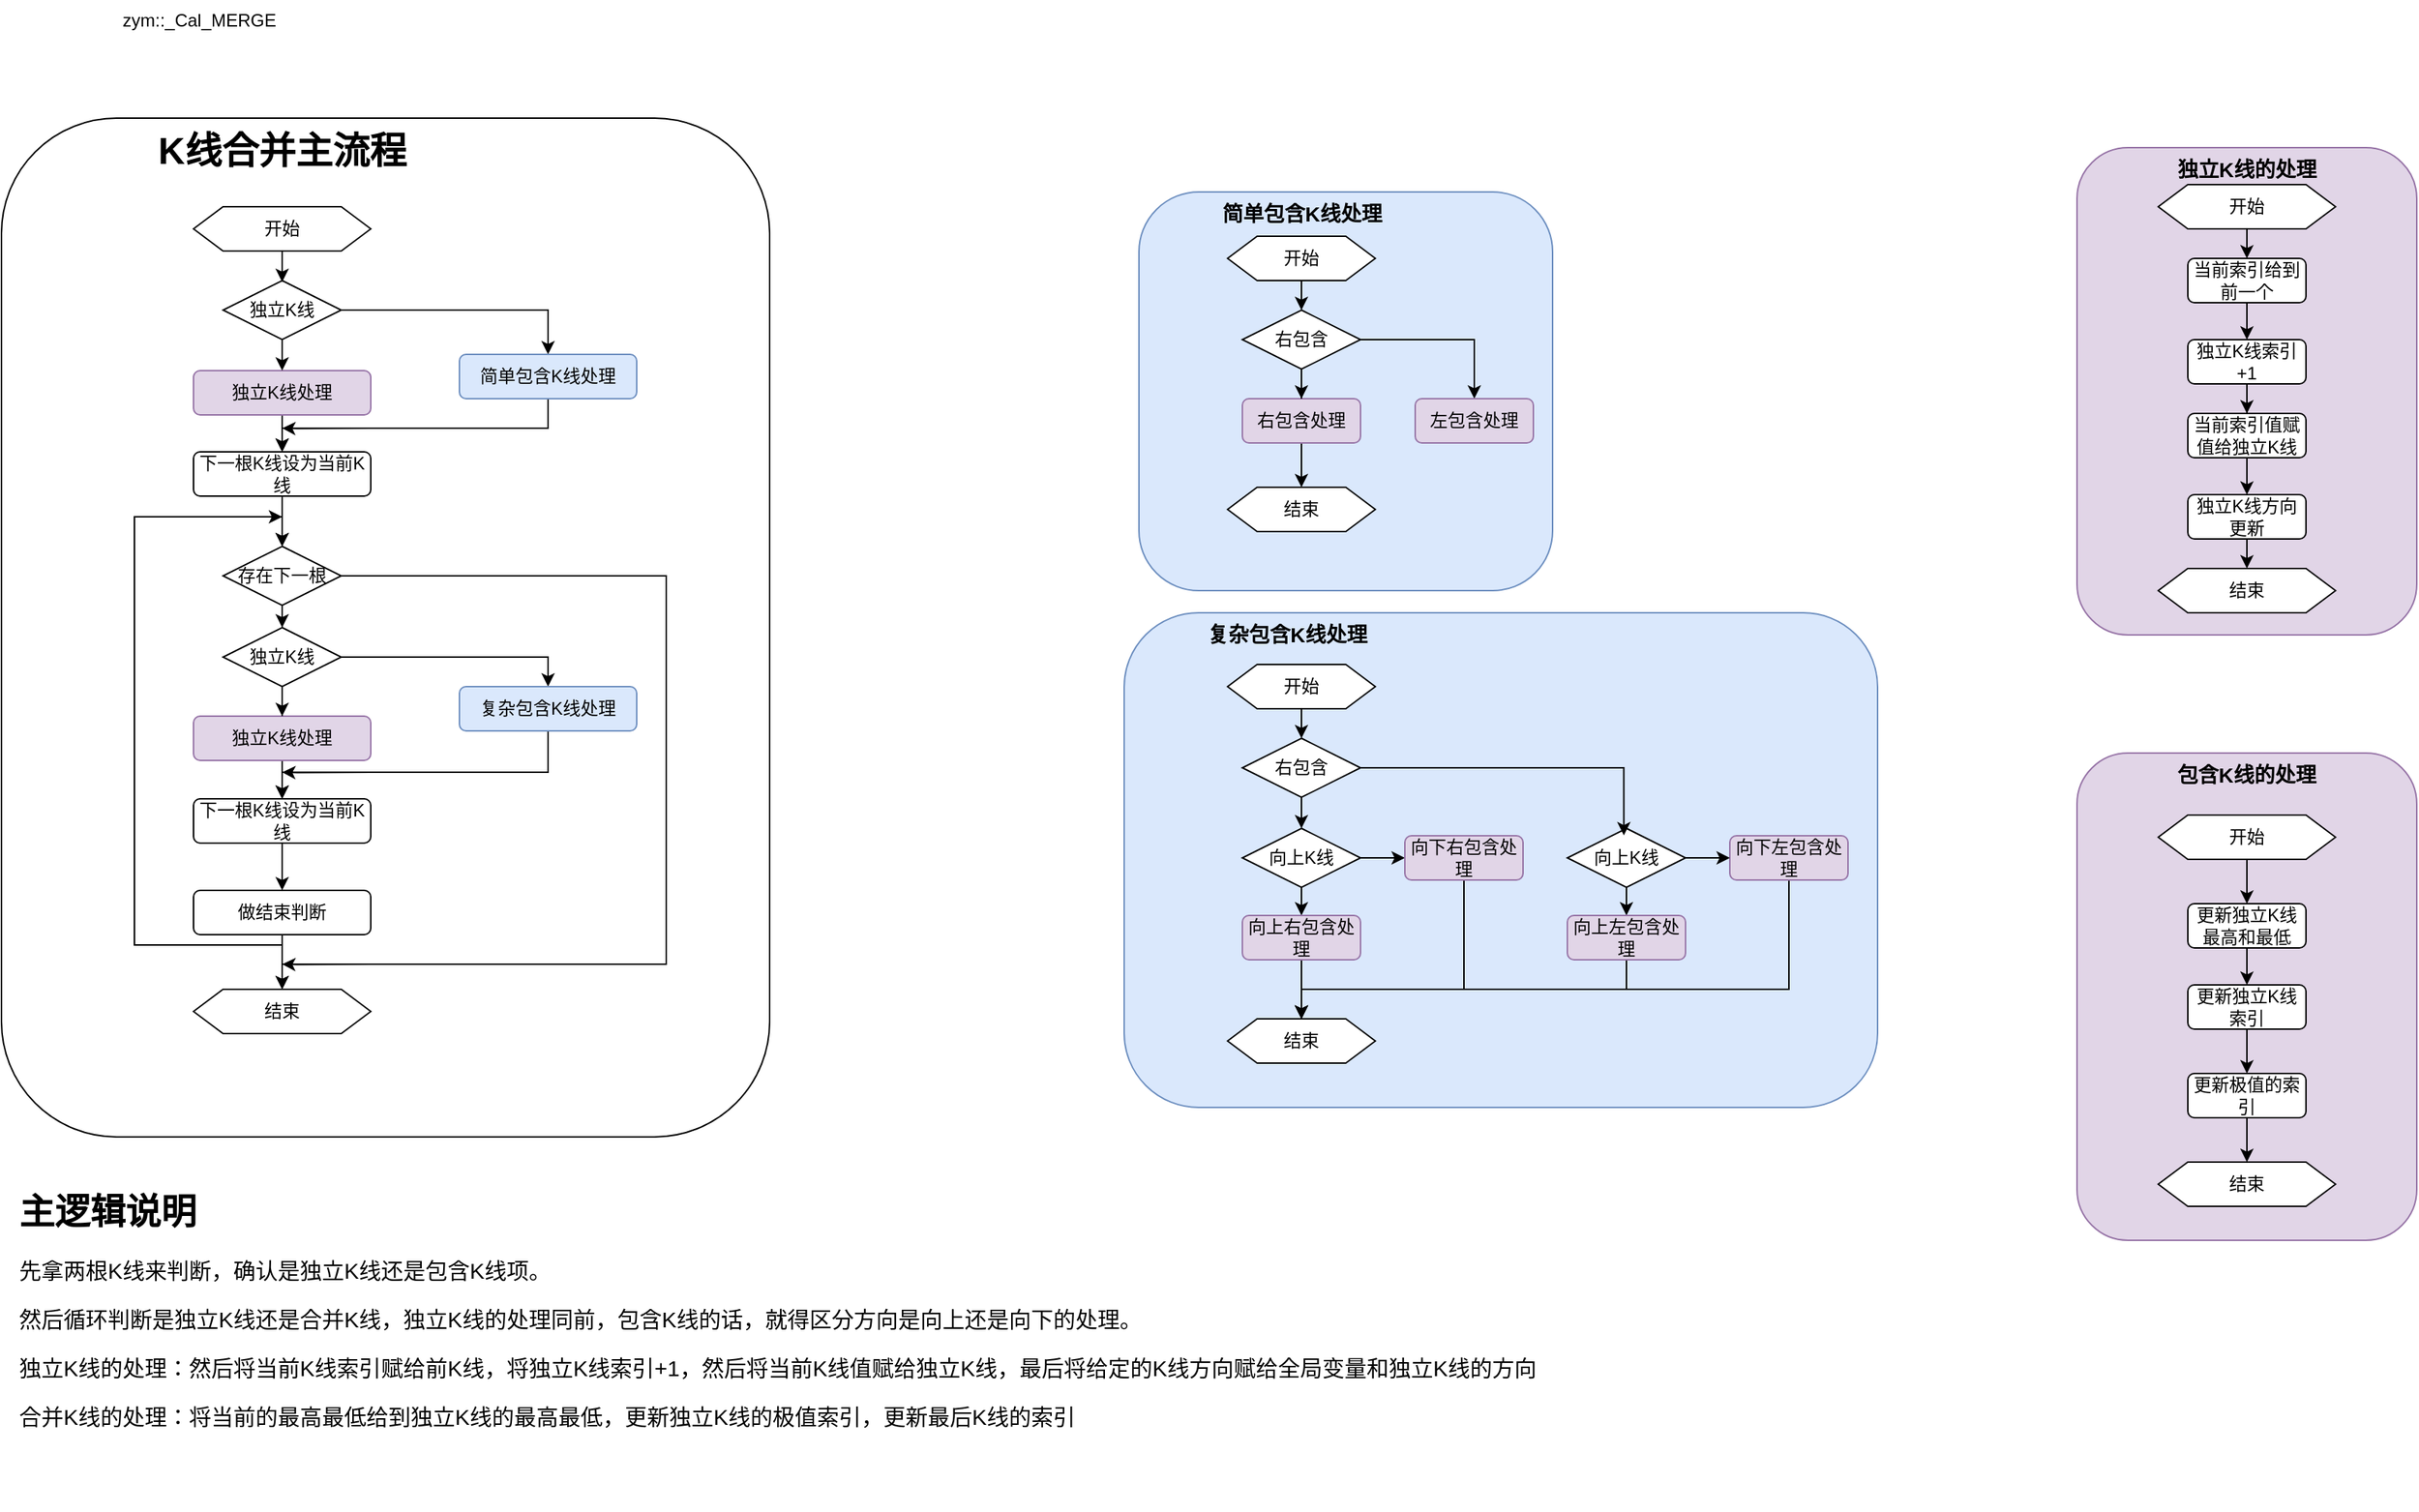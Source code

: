 <mxfile version="24.7.17" pages="7">
  <diagram name="合并K线" id="Wlh-KiL8eT8eEFKsj3go">
    <mxGraphModel dx="2261" dy="836" grid="1" gridSize="10" guides="1" tooltips="1" connect="1" arrows="1" fold="1" page="1" pageScale="1" pageWidth="827" pageHeight="1169" math="0" shadow="0">
      <root>
        <mxCell id="0" />
        <mxCell id="1" parent="0" />
        <mxCell id="z5o7_3_p9fjKzpceReI_-54" value="&amp;nbsp; &amp;nbsp; &amp;nbsp; &amp;nbsp; &amp;nbsp; &amp;nbsp; &amp;nbsp; 简单包含K线处理" style="rounded=1;whiteSpace=wrap;html=1;fillColor=#dae8fc;strokeColor=#6c8ebf;verticalAlign=top;align=left;fontStyle=1;fontSize=14;" parent="1" vertex="1">
          <mxGeometry x="560" y="270" width="280" height="270" as="geometry" />
        </mxCell>
        <mxCell id="z5o7_3_p9fjKzpceReI_-53" style="edgeStyle=orthogonalEdgeStyle;rounded=0;orthogonalLoop=1;jettySize=auto;html=1;exitX=0.5;exitY=1;exitDx=0;exitDy=0;" parent="1" source="z5o7_3_p9fjKzpceReI_-45" target="z5o7_3_p9fjKzpceReI_-51" edge="1">
          <mxGeometry relative="1" as="geometry" />
        </mxCell>
        <mxCell id="z5o7_3_p9fjKzpceReI_-45" value="右包含处理" style="rounded=1;whiteSpace=wrap;html=1;fillColor=#e1d5e7;strokeColor=#9673a6;" parent="1" vertex="1">
          <mxGeometry x="630" y="410" width="80" height="30" as="geometry" />
        </mxCell>
        <mxCell id="z5o7_3_p9fjKzpceReI_-48" style="edgeStyle=orthogonalEdgeStyle;rounded=0;orthogonalLoop=1;jettySize=auto;html=1;exitX=0.5;exitY=1;exitDx=0;exitDy=0;" parent="1" source="z5o7_3_p9fjKzpceReI_-46" target="z5o7_3_p9fjKzpceReI_-45" edge="1">
          <mxGeometry relative="1" as="geometry" />
        </mxCell>
        <mxCell id="z5o7_3_p9fjKzpceReI_-49" style="edgeStyle=orthogonalEdgeStyle;rounded=0;orthogonalLoop=1;jettySize=auto;html=1;exitX=1;exitY=0.5;exitDx=0;exitDy=0;entryX=0.5;entryY=0;entryDx=0;entryDy=0;" parent="1" source="z5o7_3_p9fjKzpceReI_-46" target="z5o7_3_p9fjKzpceReI_-47" edge="1">
          <mxGeometry relative="1" as="geometry" />
        </mxCell>
        <mxCell id="z5o7_3_p9fjKzpceReI_-46" value="右包含" style="rhombus;whiteSpace=wrap;html=1;" parent="1" vertex="1">
          <mxGeometry x="630" y="350" width="80" height="40" as="geometry" />
        </mxCell>
        <mxCell id="z5o7_3_p9fjKzpceReI_-47" value="左包含处理" style="rounded=1;whiteSpace=wrap;html=1;fillColor=#e1d5e7;strokeColor=#9673a6;" parent="1" vertex="1">
          <mxGeometry x="747" y="410" width="80" height="30" as="geometry" />
        </mxCell>
        <mxCell id="z5o7_3_p9fjKzpceReI_-52" style="edgeStyle=orthogonalEdgeStyle;rounded=0;orthogonalLoop=1;jettySize=auto;html=1;exitX=0.5;exitY=1;exitDx=0;exitDy=0;entryX=0.5;entryY=0;entryDx=0;entryDy=0;" parent="1" source="z5o7_3_p9fjKzpceReI_-50" target="z5o7_3_p9fjKzpceReI_-46" edge="1">
          <mxGeometry relative="1" as="geometry" />
        </mxCell>
        <mxCell id="z5o7_3_p9fjKzpceReI_-50" value="开始" style="shape=hexagon;perimeter=hexagonPerimeter2;whiteSpace=wrap;html=1;fixedSize=1;" parent="1" vertex="1">
          <mxGeometry x="620" y="300" width="100" height="30" as="geometry" />
        </mxCell>
        <mxCell id="z5o7_3_p9fjKzpceReI_-51" value="结束" style="shape=hexagon;perimeter=hexagonPerimeter2;whiteSpace=wrap;html=1;fixedSize=1;" parent="1" vertex="1">
          <mxGeometry x="620" y="470" width="100" height="30" as="geometry" />
        </mxCell>
        <mxCell id="z5o7_3_p9fjKzpceReI_-55" value="&amp;nbsp; &amp;nbsp; &amp;nbsp; &amp;nbsp; &amp;nbsp; &amp;nbsp; &amp;nbsp; 复杂包含K线处理" style="rounded=1;whiteSpace=wrap;html=1;fillColor=#dae8fc;strokeColor=#6c8ebf;verticalAlign=top;align=left;fontSize=14;fontStyle=1" parent="1" vertex="1">
          <mxGeometry x="550" y="555" width="510" height="335" as="geometry" />
        </mxCell>
        <mxCell id="z5o7_3_p9fjKzpceReI_-58" style="edgeStyle=orthogonalEdgeStyle;rounded=0;orthogonalLoop=1;jettySize=auto;html=1;exitX=0.5;exitY=1;exitDx=0;exitDy=0;" parent="1" source="z5o7_3_p9fjKzpceReI_-60" target="z5o7_3_p9fjKzpceReI_-65" edge="1">
          <mxGeometry relative="1" as="geometry">
            <mxPoint x="669.966" y="700" as="targetPoint" />
          </mxGeometry>
        </mxCell>
        <mxCell id="z5o7_3_p9fjKzpceReI_-60" value="右包含" style="rhombus;whiteSpace=wrap;html=1;" parent="1" vertex="1">
          <mxGeometry x="630" y="640" width="80" height="40" as="geometry" />
        </mxCell>
        <mxCell id="z5o7_3_p9fjKzpceReI_-62" style="edgeStyle=orthogonalEdgeStyle;rounded=0;orthogonalLoop=1;jettySize=auto;html=1;exitX=0.5;exitY=1;exitDx=0;exitDy=0;entryX=0.5;entryY=0;entryDx=0;entryDy=0;" parent="1" source="z5o7_3_p9fjKzpceReI_-63" target="z5o7_3_p9fjKzpceReI_-60" edge="1">
          <mxGeometry relative="1" as="geometry" />
        </mxCell>
        <mxCell id="z5o7_3_p9fjKzpceReI_-63" value="开始" style="shape=hexagon;perimeter=hexagonPerimeter2;whiteSpace=wrap;html=1;fixedSize=1;" parent="1" vertex="1">
          <mxGeometry x="620" y="590" width="100" height="30" as="geometry" />
        </mxCell>
        <mxCell id="z5o7_3_p9fjKzpceReI_-64" value="结束" style="shape=hexagon;perimeter=hexagonPerimeter2;whiteSpace=wrap;html=1;fixedSize=1;" parent="1" vertex="1">
          <mxGeometry x="620" y="830" width="100" height="30" as="geometry" />
        </mxCell>
        <mxCell id="z5o7_3_p9fjKzpceReI_-68" style="edgeStyle=orthogonalEdgeStyle;rounded=0;orthogonalLoop=1;jettySize=auto;html=1;exitX=0.5;exitY=1;exitDx=0;exitDy=0;entryX=0.5;entryY=0;entryDx=0;entryDy=0;" parent="1" source="z5o7_3_p9fjKzpceReI_-65" target="z5o7_3_p9fjKzpceReI_-66" edge="1">
          <mxGeometry relative="1" as="geometry" />
        </mxCell>
        <mxCell id="z5o7_3_p9fjKzpceReI_-70" style="edgeStyle=orthogonalEdgeStyle;rounded=0;orthogonalLoop=1;jettySize=auto;html=1;exitX=1;exitY=0.5;exitDx=0;exitDy=0;" parent="1" source="z5o7_3_p9fjKzpceReI_-65" target="z5o7_3_p9fjKzpceReI_-67" edge="1">
          <mxGeometry relative="1" as="geometry" />
        </mxCell>
        <mxCell id="z5o7_3_p9fjKzpceReI_-65" value="向上K线" style="rhombus;whiteSpace=wrap;html=1;" parent="1" vertex="1">
          <mxGeometry x="630" y="701" width="80" height="40" as="geometry" />
        </mxCell>
        <mxCell id="z5o7_3_p9fjKzpceReI_-69" style="edgeStyle=orthogonalEdgeStyle;rounded=0;orthogonalLoop=1;jettySize=auto;html=1;exitX=0.5;exitY=1;exitDx=0;exitDy=0;" parent="1" source="z5o7_3_p9fjKzpceReI_-66" target="z5o7_3_p9fjKzpceReI_-64" edge="1">
          <mxGeometry relative="1" as="geometry" />
        </mxCell>
        <mxCell id="z5o7_3_p9fjKzpceReI_-66" value="向上右包含处理" style="rounded=1;whiteSpace=wrap;html=1;fillColor=#e1d5e7;strokeColor=#9673a6;" parent="1" vertex="1">
          <mxGeometry x="630" y="760" width="80" height="30" as="geometry" />
        </mxCell>
        <mxCell id="z5o7_3_p9fjKzpceReI_-73" style="edgeStyle=orthogonalEdgeStyle;rounded=0;orthogonalLoop=1;jettySize=auto;html=1;exitX=0.5;exitY=1;exitDx=0;exitDy=0;entryX=0.5;entryY=0;entryDx=0;entryDy=0;" parent="1" source="z5o7_3_p9fjKzpceReI_-67" target="z5o7_3_p9fjKzpceReI_-64" edge="1">
          <mxGeometry relative="1" as="geometry">
            <Array as="points">
              <mxPoint x="780" y="810" />
              <mxPoint x="670" y="810" />
            </Array>
          </mxGeometry>
        </mxCell>
        <mxCell id="z5o7_3_p9fjKzpceReI_-67" value="向下右包含处理" style="rounded=1;whiteSpace=wrap;html=1;fillColor=#e1d5e7;strokeColor=#9673a6;" parent="1" vertex="1">
          <mxGeometry x="740" y="706" width="80" height="30" as="geometry" />
        </mxCell>
        <mxCell id="z5o7_3_p9fjKzpceReI_-80" style="edgeStyle=orthogonalEdgeStyle;rounded=0;orthogonalLoop=1;jettySize=auto;html=1;exitX=0.5;exitY=1;exitDx=0;exitDy=0;entryX=0.5;entryY=0;entryDx=0;entryDy=0;" parent="1" source="z5o7_3_p9fjKzpceReI_-74" target="z5o7_3_p9fjKzpceReI_-64" edge="1">
          <mxGeometry relative="1" as="geometry">
            <Array as="points">
              <mxPoint x="1000" y="810" />
              <mxPoint x="670" y="810" />
            </Array>
          </mxGeometry>
        </mxCell>
        <mxCell id="z5o7_3_p9fjKzpceReI_-74" value="向下左包含处理" style="rounded=1;whiteSpace=wrap;html=1;fillColor=#e1d5e7;strokeColor=#9673a6;" parent="1" vertex="1">
          <mxGeometry x="960" y="706" width="80" height="30" as="geometry" />
        </mxCell>
        <mxCell id="z5o7_3_p9fjKzpceReI_-78" style="edgeStyle=orthogonalEdgeStyle;rounded=0;orthogonalLoop=1;jettySize=auto;html=1;exitX=0.5;exitY=1;exitDx=0;exitDy=0;entryX=0.5;entryY=0;entryDx=0;entryDy=0;" parent="1" source="z5o7_3_p9fjKzpceReI_-75" target="z5o7_3_p9fjKzpceReI_-77" edge="1">
          <mxGeometry relative="1" as="geometry" />
        </mxCell>
        <mxCell id="z5o7_3_p9fjKzpceReI_-79" style="edgeStyle=orthogonalEdgeStyle;rounded=0;orthogonalLoop=1;jettySize=auto;html=1;exitX=1;exitY=0.5;exitDx=0;exitDy=0;" parent="1" source="z5o7_3_p9fjKzpceReI_-75" target="z5o7_3_p9fjKzpceReI_-74" edge="1">
          <mxGeometry relative="1" as="geometry" />
        </mxCell>
        <mxCell id="z5o7_3_p9fjKzpceReI_-75" value="向上K线" style="rhombus;whiteSpace=wrap;html=1;" parent="1" vertex="1">
          <mxGeometry x="850" y="701" width="80" height="40" as="geometry" />
        </mxCell>
        <mxCell id="z5o7_3_p9fjKzpceReI_-76" style="edgeStyle=orthogonalEdgeStyle;rounded=0;orthogonalLoop=1;jettySize=auto;html=1;exitX=1;exitY=0.5;exitDx=0;exitDy=0;entryX=0.478;entryY=0.119;entryDx=0;entryDy=0;entryPerimeter=0;" parent="1" source="z5o7_3_p9fjKzpceReI_-60" target="z5o7_3_p9fjKzpceReI_-75" edge="1">
          <mxGeometry relative="1" as="geometry" />
        </mxCell>
        <mxCell id="z5o7_3_p9fjKzpceReI_-81" style="edgeStyle=orthogonalEdgeStyle;rounded=0;orthogonalLoop=1;jettySize=auto;html=1;exitX=0.5;exitY=1;exitDx=0;exitDy=0;entryX=0.5;entryY=0;entryDx=0;entryDy=0;" parent="1" source="z5o7_3_p9fjKzpceReI_-77" target="z5o7_3_p9fjKzpceReI_-64" edge="1">
          <mxGeometry relative="1" as="geometry">
            <Array as="points">
              <mxPoint x="890" y="810" />
              <mxPoint x="670" y="810" />
            </Array>
          </mxGeometry>
        </mxCell>
        <mxCell id="z5o7_3_p9fjKzpceReI_-77" value="向上左包含处理" style="rounded=1;whiteSpace=wrap;html=1;fillColor=#e1d5e7;strokeColor=#9673a6;" parent="1" vertex="1">
          <mxGeometry x="850" y="760" width="80" height="30" as="geometry" />
        </mxCell>
        <mxCell id="z5o7_3_p9fjKzpceReI_-82" value="&lt;h1 style=&quot;margin-top: 0px;&quot;&gt;主逻辑说明&lt;/h1&gt;&lt;p style=&quot;font-size: 15px;&quot;&gt;&lt;font style=&quot;font-size: 15px;&quot;&gt;先拿两根K线来判断，确认是独立K线还是包含K线项。&lt;/font&gt;&lt;/p&gt;&lt;p style=&quot;font-size: 15px;&quot;&gt;&lt;font style=&quot;font-size: 15px;&quot;&gt;然后循环判断是独立K线还是合并K线，独立K线的处理同前，包含K线的话，就得区分方向是向上还是向下的处理。&lt;/font&gt;&lt;/p&gt;&lt;p style=&quot;font-size: 15px;&quot;&gt;独立K线的处理：然后将当前K线索引赋给前K线，将独立K线索引+1，然后将当前K线值赋给独立K线，最后将给定的K线方向赋给全局变量和独立K线的方向&lt;/p&gt;&lt;p style=&quot;font-size: 15px;&quot;&gt;合并K线的处理：将当前的最高最低给到独立K线的最高最低，更新独立K线的极值索引，更新最后K线的索引&lt;/p&gt;&lt;p style=&quot;font-size: 15px;&quot;&gt;&lt;font style=&quot;font-size: 15px;&quot;&gt;&lt;br&gt;&lt;/font&gt;&lt;/p&gt;" style="text;html=1;whiteSpace=wrap;overflow=hidden;rounded=0;" parent="1" vertex="1">
          <mxGeometry x="-200" y="940" width="1040" height="220" as="geometry" />
        </mxCell>
        <mxCell id="xOXY9GwJXC3DuhucZ7PX-25" value="" style="group;fontStyle=1;fontSize=14;" parent="1" vertex="1" connectable="0">
          <mxGeometry x="1195" y="240" width="230" height="330" as="geometry" />
        </mxCell>
        <mxCell id="xOXY9GwJXC3DuhucZ7PX-11" value="&amp;nbsp; &amp;nbsp; &amp;nbsp; &amp;nbsp; &amp;nbsp; &amp;nbsp; &amp;nbsp; &amp;nbsp; &amp;nbsp;独立K线的处理" style="rounded=1;whiteSpace=wrap;html=1;fillColor=#e1d5e7;strokeColor=#9673a6;verticalAlign=top;align=left;movable=1;resizable=1;rotatable=1;deletable=1;editable=1;locked=0;connectable=1;fontStyle=1;fontSize=14;" parent="xOXY9GwJXC3DuhucZ7PX-25" vertex="1">
          <mxGeometry width="230" height="330" as="geometry" />
        </mxCell>
        <mxCell id="xOXY9GwJXC3DuhucZ7PX-3" style="edgeStyle=orthogonalEdgeStyle;rounded=0;orthogonalLoop=1;jettySize=auto;html=1;exitX=0.5;exitY=1;exitDx=0;exitDy=0;" parent="xOXY9GwJXC3DuhucZ7PX-25" source="CYBTUpl9YgCQLdti6vpj-1" edge="1">
          <mxGeometry relative="1" as="geometry">
            <mxPoint x="115" y="75" as="targetPoint" />
          </mxGeometry>
        </mxCell>
        <mxCell id="CYBTUpl9YgCQLdti6vpj-1" value="开始" style="shape=hexagon;perimeter=hexagonPerimeter2;whiteSpace=wrap;html=1;fixedSize=1;" parent="xOXY9GwJXC3DuhucZ7PX-25" vertex="1">
          <mxGeometry x="55" y="25" width="120" height="30" as="geometry" />
        </mxCell>
        <mxCell id="xOXY9GwJXC3DuhucZ7PX-4" style="edgeStyle=orthogonalEdgeStyle;rounded=0;orthogonalLoop=1;jettySize=auto;html=1;exitX=0.5;exitY=1;exitDx=0;exitDy=0;entryX=0.5;entryY=0;entryDx=0;entryDy=0;" parent="xOXY9GwJXC3DuhucZ7PX-25" source="xOXY9GwJXC3DuhucZ7PX-1" target="xOXY9GwJXC3DuhucZ7PX-2" edge="1">
          <mxGeometry relative="1" as="geometry" />
        </mxCell>
        <mxCell id="xOXY9GwJXC3DuhucZ7PX-1" value="当前索引给到前一个" style="rounded=1;whiteSpace=wrap;html=1;" parent="xOXY9GwJXC3DuhucZ7PX-25" vertex="1">
          <mxGeometry x="75" y="75" width="80" height="30" as="geometry" />
        </mxCell>
        <mxCell id="xOXY9GwJXC3DuhucZ7PX-8" style="edgeStyle=orthogonalEdgeStyle;rounded=0;orthogonalLoop=1;jettySize=auto;html=1;exitX=0.5;exitY=1;exitDx=0;exitDy=0;" parent="xOXY9GwJXC3DuhucZ7PX-25" source="xOXY9GwJXC3DuhucZ7PX-2" target="xOXY9GwJXC3DuhucZ7PX-5" edge="1">
          <mxGeometry relative="1" as="geometry" />
        </mxCell>
        <mxCell id="xOXY9GwJXC3DuhucZ7PX-2" value="独立K线索引+1" style="rounded=1;whiteSpace=wrap;html=1;" parent="xOXY9GwJXC3DuhucZ7PX-25" vertex="1">
          <mxGeometry x="75" y="130" width="80" height="30" as="geometry" />
        </mxCell>
        <mxCell id="xOXY9GwJXC3DuhucZ7PX-9" style="edgeStyle=orthogonalEdgeStyle;rounded=0;orthogonalLoop=1;jettySize=auto;html=1;exitX=0.5;exitY=1;exitDx=0;exitDy=0;entryX=0.5;entryY=0;entryDx=0;entryDy=0;" parent="xOXY9GwJXC3DuhucZ7PX-25" source="xOXY9GwJXC3DuhucZ7PX-5" target="xOXY9GwJXC3DuhucZ7PX-6" edge="1">
          <mxGeometry relative="1" as="geometry" />
        </mxCell>
        <mxCell id="xOXY9GwJXC3DuhucZ7PX-5" value="当前索引值赋值给独立K线" style="rounded=1;whiteSpace=wrap;html=1;" parent="xOXY9GwJXC3DuhucZ7PX-25" vertex="1">
          <mxGeometry x="75" y="180" width="80" height="30" as="geometry" />
        </mxCell>
        <mxCell id="xOXY9GwJXC3DuhucZ7PX-10" style="edgeStyle=orthogonalEdgeStyle;rounded=0;orthogonalLoop=1;jettySize=auto;html=1;exitX=0.5;exitY=1;exitDx=0;exitDy=0;entryX=0.5;entryY=0;entryDx=0;entryDy=0;" parent="xOXY9GwJXC3DuhucZ7PX-25" source="xOXY9GwJXC3DuhucZ7PX-6" target="xOXY9GwJXC3DuhucZ7PX-7" edge="1">
          <mxGeometry relative="1" as="geometry" />
        </mxCell>
        <mxCell id="xOXY9GwJXC3DuhucZ7PX-6" value="独立K线方向更新" style="rounded=1;whiteSpace=wrap;html=1;" parent="xOXY9GwJXC3DuhucZ7PX-25" vertex="1">
          <mxGeometry x="75" y="235" width="80" height="30" as="geometry" />
        </mxCell>
        <mxCell id="xOXY9GwJXC3DuhucZ7PX-7" value="结束" style="shape=hexagon;perimeter=hexagonPerimeter2;whiteSpace=wrap;html=1;fixedSize=1;" parent="xOXY9GwJXC3DuhucZ7PX-25" vertex="1">
          <mxGeometry x="55" y="285" width="120" height="30" as="geometry" />
        </mxCell>
        <mxCell id="xOXY9GwJXC3DuhucZ7PX-26" value="" style="group;align=left;" parent="1" vertex="1" connectable="0">
          <mxGeometry x="1195" y="650" width="230" height="330" as="geometry" />
        </mxCell>
        <mxCell id="xOXY9GwJXC3DuhucZ7PX-21" value="&lt;b&gt;&lt;font style=&quot;font-size: 14px;&quot;&gt;包含K线的处理&lt;/font&gt;&lt;/b&gt;" style="rounded=1;whiteSpace=wrap;html=1;fillColor=#e1d5e7;strokeColor=#9673a6;verticalAlign=top;align=center;movable=1;resizable=1;rotatable=1;deletable=1;editable=1;locked=0;connectable=1;" parent="xOXY9GwJXC3DuhucZ7PX-26" vertex="1">
          <mxGeometry width="230" height="330" as="geometry" />
        </mxCell>
        <mxCell id="xOXY9GwJXC3DuhucZ7PX-17" style="edgeStyle=orthogonalEdgeStyle;rounded=0;orthogonalLoop=1;jettySize=auto;html=1;exitX=0.5;exitY=1;exitDx=0;exitDy=0;entryX=0.5;entryY=0;entryDx=0;entryDy=0;" parent="xOXY9GwJXC3DuhucZ7PX-26" source="xOXY9GwJXC3DuhucZ7PX-12" target="xOXY9GwJXC3DuhucZ7PX-13" edge="1">
          <mxGeometry relative="1" as="geometry" />
        </mxCell>
        <mxCell id="xOXY9GwJXC3DuhucZ7PX-12" value="开始" style="shape=hexagon;perimeter=hexagonPerimeter2;whiteSpace=wrap;html=1;fixedSize=1;" parent="xOXY9GwJXC3DuhucZ7PX-26" vertex="1">
          <mxGeometry x="55" y="42" width="120" height="30" as="geometry" />
        </mxCell>
        <mxCell id="xOXY9GwJXC3DuhucZ7PX-18" style="edgeStyle=orthogonalEdgeStyle;rounded=0;orthogonalLoop=1;jettySize=auto;html=1;exitX=0.5;exitY=1;exitDx=0;exitDy=0;" parent="xOXY9GwJXC3DuhucZ7PX-26" source="xOXY9GwJXC3DuhucZ7PX-13" target="xOXY9GwJXC3DuhucZ7PX-14" edge="1">
          <mxGeometry relative="1" as="geometry" />
        </mxCell>
        <mxCell id="xOXY9GwJXC3DuhucZ7PX-13" value="更新独立K线最高和最低" style="rounded=1;whiteSpace=wrap;html=1;" parent="xOXY9GwJXC3DuhucZ7PX-26" vertex="1">
          <mxGeometry x="75" y="102" width="80" height="30" as="geometry" />
        </mxCell>
        <mxCell id="xOXY9GwJXC3DuhucZ7PX-19" style="edgeStyle=orthogonalEdgeStyle;rounded=0;orthogonalLoop=1;jettySize=auto;html=1;exitX=0.5;exitY=1;exitDx=0;exitDy=0;entryX=0.5;entryY=0;entryDx=0;entryDy=0;" parent="xOXY9GwJXC3DuhucZ7PX-26" source="xOXY9GwJXC3DuhucZ7PX-14" target="xOXY9GwJXC3DuhucZ7PX-15" edge="1">
          <mxGeometry relative="1" as="geometry" />
        </mxCell>
        <mxCell id="xOXY9GwJXC3DuhucZ7PX-14" value="更新独立K线索引" style="rounded=1;whiteSpace=wrap;html=1;" parent="xOXY9GwJXC3DuhucZ7PX-26" vertex="1">
          <mxGeometry x="75" y="157" width="80" height="30" as="geometry" />
        </mxCell>
        <mxCell id="xOXY9GwJXC3DuhucZ7PX-20" style="edgeStyle=orthogonalEdgeStyle;rounded=0;orthogonalLoop=1;jettySize=auto;html=1;exitX=0.5;exitY=1;exitDx=0;exitDy=0;" parent="xOXY9GwJXC3DuhucZ7PX-26" source="xOXY9GwJXC3DuhucZ7PX-15" target="xOXY9GwJXC3DuhucZ7PX-16" edge="1">
          <mxGeometry relative="1" as="geometry" />
        </mxCell>
        <mxCell id="xOXY9GwJXC3DuhucZ7PX-15" value="更新极值的索引" style="rounded=1;whiteSpace=wrap;html=1;" parent="xOXY9GwJXC3DuhucZ7PX-26" vertex="1">
          <mxGeometry x="75" y="217" width="80" height="30" as="geometry" />
        </mxCell>
        <mxCell id="xOXY9GwJXC3DuhucZ7PX-16" value="结束" style="shape=hexagon;perimeter=hexagonPerimeter2;whiteSpace=wrap;html=1;fixedSize=1;" parent="xOXY9GwJXC3DuhucZ7PX-26" vertex="1">
          <mxGeometry x="55" y="277" width="120" height="30" as="geometry" />
        </mxCell>
        <mxCell id="XUOkB-4PiXBjHvErGZxO-1" value="zym::_Cal_MERGE" style="text;whiteSpace=wrap;" parent="1" vertex="1">
          <mxGeometry x="-130" y="140" width="110" height="40" as="geometry" />
        </mxCell>
        <mxCell id="4do6VBLTtCmITyZbWXSI-5" value="" style="group" parent="1" vertex="1" connectable="0">
          <mxGeometry x="-210" y="220" width="520" height="690" as="geometry" />
        </mxCell>
        <mxCell id="-YM0lgwAZutqx0cD5pvJ-4" value="&amp;nbsp; &amp;nbsp; &amp;nbsp; &amp;nbsp; &amp;nbsp; &amp;nbsp; &amp;nbsp; &amp;nbsp;K线合并主流程" style="rounded=1;whiteSpace=wrap;html=1;movable=1;resizable=1;rotatable=1;deletable=1;editable=1;locked=0;connectable=1;align=left;verticalAlign=top;fontSize=25;fontStyle=1" parent="4do6VBLTtCmITyZbWXSI-5" vertex="1">
          <mxGeometry width="520" height="690" as="geometry" />
        </mxCell>
        <mxCell id="xOXY9GwJXC3DuhucZ7PX-24" value="" style="group;movable=1;resizable=1;rotatable=1;deletable=1;editable=1;locked=0;connectable=1;" parent="4do6VBLTtCmITyZbWXSI-5" vertex="1" connectable="0">
          <mxGeometry x="90" y="60" width="360" height="560" as="geometry" />
        </mxCell>
        <mxCell id="z5o7_3_p9fjKzpceReI_-7" style="edgeStyle=orthogonalEdgeStyle;rounded=0;orthogonalLoop=1;jettySize=auto;html=1;exitX=0.5;exitY=1;exitDx=0;exitDy=0;movable=1;resizable=1;rotatable=1;deletable=1;editable=1;locked=0;connectable=1;" parent="xOXY9GwJXC3DuhucZ7PX-24" source="z5o7_3_p9fjKzpceReI_-1" target="z5o7_3_p9fjKzpceReI_-6" edge="1">
          <mxGeometry relative="1" as="geometry" />
        </mxCell>
        <mxCell id="z5o7_3_p9fjKzpceReI_-1" value="独立K线处理" style="rounded=1;whiteSpace=wrap;html=1;fillColor=#e1d5e7;strokeColor=#9673a6;movable=1;resizable=1;rotatable=1;deletable=1;editable=1;locked=0;connectable=1;" parent="xOXY9GwJXC3DuhucZ7PX-24" vertex="1">
          <mxGeometry x="40" y="111" width="120" height="30" as="geometry" />
        </mxCell>
        <mxCell id="z5o7_3_p9fjKzpceReI_-4" style="edgeStyle=orthogonalEdgeStyle;rounded=0;orthogonalLoop=1;jettySize=auto;html=1;exitX=0.5;exitY=1;exitDx=0;exitDy=0;entryX=0.5;entryY=0;entryDx=0;entryDy=0;movable=1;resizable=1;rotatable=1;deletable=1;editable=1;locked=0;connectable=1;" parent="xOXY9GwJXC3DuhucZ7PX-24" source="z5o7_3_p9fjKzpceReI_-2" target="z5o7_3_p9fjKzpceReI_-1" edge="1">
          <mxGeometry relative="1" as="geometry" />
        </mxCell>
        <mxCell id="z5o7_3_p9fjKzpceReI_-5" style="edgeStyle=orthogonalEdgeStyle;rounded=0;orthogonalLoop=1;jettySize=auto;html=1;exitX=1;exitY=0.5;exitDx=0;exitDy=0;entryX=0.5;entryY=0;entryDx=0;entryDy=0;movable=1;resizable=1;rotatable=1;deletable=1;editable=1;locked=0;connectable=1;" parent="xOXY9GwJXC3DuhucZ7PX-24" source="z5o7_3_p9fjKzpceReI_-2" target="z5o7_3_p9fjKzpceReI_-3" edge="1">
          <mxGeometry relative="1" as="geometry" />
        </mxCell>
        <mxCell id="z5o7_3_p9fjKzpceReI_-2" value="独立K线" style="rhombus;whiteSpace=wrap;html=1;movable=1;resizable=1;rotatable=1;deletable=1;editable=1;locked=0;connectable=1;" parent="xOXY9GwJXC3DuhucZ7PX-24" vertex="1">
          <mxGeometry x="60" y="50" width="80" height="40" as="geometry" />
        </mxCell>
        <mxCell id="z5o7_3_p9fjKzpceReI_-43" style="edgeStyle=orthogonalEdgeStyle;rounded=0;orthogonalLoop=1;jettySize=auto;html=1;exitX=0.5;exitY=1;exitDx=0;exitDy=0;movable=1;resizable=1;rotatable=1;deletable=1;editable=1;locked=0;connectable=1;" parent="xOXY9GwJXC3DuhucZ7PX-24" source="z5o7_3_p9fjKzpceReI_-3" target="z5o7_3_p9fjKzpceReI_-6" edge="1">
          <mxGeometry relative="1" as="geometry">
            <Array as="points">
              <mxPoint x="280" y="150" />
              <mxPoint x="100" y="150" />
            </Array>
          </mxGeometry>
        </mxCell>
        <mxCell id="z5o7_3_p9fjKzpceReI_-3" value="简单包含K线处理" style="rounded=1;whiteSpace=wrap;html=1;fillColor=#dae8fc;strokeColor=#6c8ebf;movable=1;resizable=1;rotatable=1;deletable=1;editable=1;locked=0;connectable=1;" parent="xOXY9GwJXC3DuhucZ7PX-24" vertex="1">
          <mxGeometry x="220" y="100" width="120" height="30" as="geometry" />
        </mxCell>
        <mxCell id="z5o7_3_p9fjKzpceReI_-14" style="edgeStyle=orthogonalEdgeStyle;rounded=0;orthogonalLoop=1;jettySize=auto;html=1;exitX=0.5;exitY=1;exitDx=0;exitDy=0;entryX=0.5;entryY=0;entryDx=0;entryDy=0;movable=1;resizable=1;rotatable=1;deletable=1;editable=1;locked=0;connectable=1;" parent="xOXY9GwJXC3DuhucZ7PX-24" source="z5o7_3_p9fjKzpceReI_-6" target="z5o7_3_p9fjKzpceReI_-9" edge="1">
          <mxGeometry relative="1" as="geometry">
            <mxPoint x="100" y="239" as="targetPoint" />
          </mxGeometry>
        </mxCell>
        <mxCell id="z5o7_3_p9fjKzpceReI_-6" value="下一根K线设为当前K线" style="rounded=1;whiteSpace=wrap;html=1;movable=1;resizable=1;rotatable=1;deletable=1;editable=1;locked=0;connectable=1;" parent="xOXY9GwJXC3DuhucZ7PX-24" vertex="1">
          <mxGeometry x="40" y="166" width="120" height="30" as="geometry" />
        </mxCell>
        <mxCell id="z5o7_3_p9fjKzpceReI_-15" style="edgeStyle=orthogonalEdgeStyle;rounded=0;orthogonalLoop=1;jettySize=auto;html=1;exitX=0.5;exitY=1;exitDx=0;exitDy=0;movable=1;resizable=1;rotatable=1;deletable=1;editable=1;locked=0;connectable=1;" parent="xOXY9GwJXC3DuhucZ7PX-24" source="z5o7_3_p9fjKzpceReI_-9" target="z5o7_3_p9fjKzpceReI_-12" edge="1">
          <mxGeometry relative="1" as="geometry" />
        </mxCell>
        <mxCell id="z5o7_3_p9fjKzpceReI_-35" style="edgeStyle=orthogonalEdgeStyle;rounded=0;orthogonalLoop=1;jettySize=auto;html=1;exitX=1;exitY=0.5;exitDx=0;exitDy=0;entryX=0.5;entryY=0;entryDx=0;entryDy=0;movable=1;resizable=1;rotatable=1;deletable=1;editable=1;locked=0;connectable=1;" parent="xOXY9GwJXC3DuhucZ7PX-24" source="z5o7_3_p9fjKzpceReI_-9" target="z5o7_3_p9fjKzpceReI_-37" edge="1">
          <mxGeometry relative="1" as="geometry">
            <mxPoint x="100" y="456" as="targetPoint" />
            <Array as="points">
              <mxPoint x="360" y="250" />
              <mxPoint x="360" y="513" />
              <mxPoint x="100" y="513" />
            </Array>
          </mxGeometry>
        </mxCell>
        <mxCell id="z5o7_3_p9fjKzpceReI_-9" value="存在下一根" style="rhombus;whiteSpace=wrap;html=1;movable=1;resizable=1;rotatable=1;deletable=1;editable=1;locked=0;connectable=1;" parent="xOXY9GwJXC3DuhucZ7PX-24" vertex="1">
          <mxGeometry x="60" y="230" width="80" height="40" as="geometry" />
        </mxCell>
        <mxCell id="z5o7_3_p9fjKzpceReI_-27" style="edgeStyle=orthogonalEdgeStyle;rounded=0;orthogonalLoop=1;jettySize=auto;html=1;movable=1;resizable=1;rotatable=1;deletable=1;editable=1;locked=0;connectable=1;" parent="xOXY9GwJXC3DuhucZ7PX-24" source="z5o7_3_p9fjKzpceReI_-11" target="z5o7_3_p9fjKzpceReI_-23" edge="1">
          <mxGeometry relative="1" as="geometry" />
        </mxCell>
        <mxCell id="z5o7_3_p9fjKzpceReI_-11" value="独立K线处理" style="rounded=1;whiteSpace=wrap;html=1;fillColor=#e1d5e7;strokeColor=#9673a6;movable=1;resizable=1;rotatable=1;deletable=1;editable=1;locked=0;connectable=1;" parent="xOXY9GwJXC3DuhucZ7PX-24" vertex="1">
          <mxGeometry x="40" y="345" width="120" height="30" as="geometry" />
        </mxCell>
        <mxCell id="z5o7_3_p9fjKzpceReI_-16" style="edgeStyle=orthogonalEdgeStyle;rounded=0;orthogonalLoop=1;jettySize=auto;html=1;exitX=0.5;exitY=1;exitDx=0;exitDy=0;movable=1;resizable=1;rotatable=1;deletable=1;editable=1;locked=0;connectable=1;" parent="xOXY9GwJXC3DuhucZ7PX-24" source="z5o7_3_p9fjKzpceReI_-12" target="z5o7_3_p9fjKzpceReI_-11" edge="1">
          <mxGeometry relative="1" as="geometry" />
        </mxCell>
        <mxCell id="z5o7_3_p9fjKzpceReI_-26" style="edgeStyle=orthogonalEdgeStyle;rounded=0;orthogonalLoop=1;jettySize=auto;html=1;exitX=1;exitY=0.5;exitDx=0;exitDy=0;entryX=0.5;entryY=0;entryDx=0;entryDy=0;movable=1;resizable=1;rotatable=1;deletable=1;editable=1;locked=0;connectable=1;" parent="xOXY9GwJXC3DuhucZ7PX-24" source="z5o7_3_p9fjKzpceReI_-12" target="z5o7_3_p9fjKzpceReI_-13" edge="1">
          <mxGeometry relative="1" as="geometry">
            <mxPoint x="274" y="323" as="targetPoint" />
          </mxGeometry>
        </mxCell>
        <mxCell id="z5o7_3_p9fjKzpceReI_-12" value="独立K线" style="rhombus;whiteSpace=wrap;html=1;movable=1;resizable=1;rotatable=1;deletable=1;editable=1;locked=0;connectable=1;" parent="xOXY9GwJXC3DuhucZ7PX-24" vertex="1">
          <mxGeometry x="60" y="285" width="80" height="40" as="geometry" />
        </mxCell>
        <mxCell id="z5o7_3_p9fjKzpceReI_-28" style="edgeStyle=orthogonalEdgeStyle;rounded=0;orthogonalLoop=1;jettySize=auto;html=1;exitX=0.5;exitY=1;exitDx=0;exitDy=0;entryX=0.5;entryY=0;entryDx=0;entryDy=0;movable=1;resizable=1;rotatable=1;deletable=1;editable=1;locked=0;connectable=1;" parent="xOXY9GwJXC3DuhucZ7PX-24" source="z5o7_3_p9fjKzpceReI_-13" target="z5o7_3_p9fjKzpceReI_-23" edge="1">
          <mxGeometry relative="1" as="geometry">
            <Array as="points">
              <mxPoint x="280" y="383" />
              <mxPoint x="100" y="383" />
            </Array>
          </mxGeometry>
        </mxCell>
        <mxCell id="z5o7_3_p9fjKzpceReI_-13" value="复杂包含K线处理" style="rounded=1;whiteSpace=wrap;html=1;fillColor=#dae8fc;strokeColor=#6c8ebf;movable=1;resizable=1;rotatable=1;deletable=1;editable=1;locked=0;connectable=1;" parent="xOXY9GwJXC3DuhucZ7PX-24" vertex="1">
          <mxGeometry x="220" y="325" width="120" height="30" as="geometry" />
        </mxCell>
        <mxCell id="z5o7_3_p9fjKzpceReI_-42" style="edgeStyle=orthogonalEdgeStyle;rounded=0;orthogonalLoop=1;jettySize=auto;html=1;exitX=0.5;exitY=1;exitDx=0;exitDy=0;movable=1;resizable=1;rotatable=1;deletable=1;editable=1;locked=0;connectable=1;" parent="xOXY9GwJXC3DuhucZ7PX-24" source="z5o7_3_p9fjKzpceReI_-23" target="z5o7_3_p9fjKzpceReI_-36" edge="1">
          <mxGeometry relative="1" as="geometry" />
        </mxCell>
        <mxCell id="z5o7_3_p9fjKzpceReI_-23" value="下一根K线设为当前K线" style="rounded=1;whiteSpace=wrap;html=1;movable=1;resizable=1;rotatable=1;deletable=1;editable=1;locked=0;connectable=1;" parent="xOXY9GwJXC3DuhucZ7PX-24" vertex="1">
          <mxGeometry x="40" y="401" width="120" height="30" as="geometry" />
        </mxCell>
        <mxCell id="z5o7_3_p9fjKzpceReI_-34" style="edgeStyle=orthogonalEdgeStyle;rounded=0;orthogonalLoop=1;jettySize=auto;html=1;movable=1;resizable=1;rotatable=1;deletable=1;editable=1;locked=0;connectable=1;" parent="xOXY9GwJXC3DuhucZ7PX-24" source="z5o7_3_p9fjKzpceReI_-31" edge="1">
          <mxGeometry relative="1" as="geometry">
            <mxPoint x="100" y="33" as="sourcePoint" />
            <mxPoint x="100" y="51" as="targetPoint" />
          </mxGeometry>
        </mxCell>
        <mxCell id="z5o7_3_p9fjKzpceReI_-31" value="开始" style="shape=hexagon;perimeter=hexagonPerimeter2;whiteSpace=wrap;html=1;fixedSize=1;movable=1;resizable=1;rotatable=1;deletable=1;editable=1;locked=0;connectable=1;" parent="xOXY9GwJXC3DuhucZ7PX-24" vertex="1">
          <mxGeometry x="40" width="120" height="30" as="geometry" />
        </mxCell>
        <mxCell id="z5o7_3_p9fjKzpceReI_-38" style="edgeStyle=orthogonalEdgeStyle;rounded=0;orthogonalLoop=1;jettySize=auto;html=1;exitX=0.5;exitY=1;exitDx=0;exitDy=0;movable=1;resizable=1;rotatable=1;deletable=1;editable=1;locked=0;connectable=1;" parent="xOXY9GwJXC3DuhucZ7PX-24" source="z5o7_3_p9fjKzpceReI_-36" target="z5o7_3_p9fjKzpceReI_-37" edge="1">
          <mxGeometry relative="1" as="geometry" />
        </mxCell>
        <mxCell id="z5o7_3_p9fjKzpceReI_-39" style="edgeStyle=orthogonalEdgeStyle;rounded=0;orthogonalLoop=1;jettySize=auto;html=1;exitX=0.5;exitY=1;exitDx=0;exitDy=0;entryX=0.5;entryY=0;entryDx=0;entryDy=0;movable=1;resizable=1;rotatable=1;deletable=1;editable=1;locked=0;connectable=1;" parent="xOXY9GwJXC3DuhucZ7PX-24" source="z5o7_3_p9fjKzpceReI_-36" target="z5o7_3_p9fjKzpceReI_-9" edge="1">
          <mxGeometry relative="1" as="geometry">
            <Array as="points">
              <mxPoint x="100" y="500" />
              <mxPoint y="500" />
              <mxPoint y="210" />
              <mxPoint x="100" y="210" />
            </Array>
          </mxGeometry>
        </mxCell>
        <mxCell id="z5o7_3_p9fjKzpceReI_-36" value="做结束判断" style="rounded=1;whiteSpace=wrap;html=1;movable=1;resizable=1;rotatable=1;deletable=1;editable=1;locked=0;connectable=1;" parent="xOXY9GwJXC3DuhucZ7PX-24" vertex="1">
          <mxGeometry x="40" y="463" width="120" height="30" as="geometry" />
        </mxCell>
        <mxCell id="z5o7_3_p9fjKzpceReI_-37" value="结束" style="shape=hexagon;perimeter=hexagonPerimeter2;whiteSpace=wrap;html=1;fixedSize=1;movable=1;resizable=1;rotatable=1;deletable=1;editable=1;locked=0;connectable=1;" parent="xOXY9GwJXC3DuhucZ7PX-24" vertex="1">
          <mxGeometry x="40" y="530" width="120" height="30" as="geometry" />
        </mxCell>
        <mxCell id="4do6VBLTtCmITyZbWXSI-2" value="" style="endArrow=classic;html=1;rounded=0;" parent="xOXY9GwJXC3DuhucZ7PX-24" edge="1">
          <mxGeometry width="50" height="50" relative="1" as="geometry">
            <mxPoint x="160" y="383" as="sourcePoint" />
            <mxPoint x="100" y="383" as="targetPoint" />
            <Array as="points">
              <mxPoint x="110" y="383.29" />
            </Array>
          </mxGeometry>
        </mxCell>
        <mxCell id="4do6VBLTtCmITyZbWXSI-3" value="" style="endArrow=classic;html=1;rounded=0;" parent="xOXY9GwJXC3DuhucZ7PX-24" edge="1">
          <mxGeometry width="50" height="50" relative="1" as="geometry">
            <mxPoint x="160" y="150" as="sourcePoint" />
            <mxPoint x="100" y="150" as="targetPoint" />
            <Array as="points">
              <mxPoint x="110" y="150.29" />
            </Array>
          </mxGeometry>
        </mxCell>
        <mxCell id="4do6VBLTtCmITyZbWXSI-4" value="" style="endArrow=classic;html=1;rounded=0;" parent="xOXY9GwJXC3DuhucZ7PX-24" edge="1">
          <mxGeometry width="50" height="50" relative="1" as="geometry">
            <mxPoint x="160" y="513" as="sourcePoint" />
            <mxPoint x="100" y="513" as="targetPoint" />
            <Array as="points">
              <mxPoint x="110" y="513.29" />
            </Array>
          </mxGeometry>
        </mxCell>
        <mxCell id="4do6VBLTtCmITyZbWXSI-1" value="" style="endArrow=classic;html=1;rounded=0;" parent="4do6VBLTtCmITyZbWXSI-5" edge="1">
          <mxGeometry width="50" height="50" relative="1" as="geometry">
            <mxPoint x="120" y="270" as="sourcePoint" />
            <mxPoint x="190" y="270" as="targetPoint" />
          </mxGeometry>
        </mxCell>
      </root>
    </mxGraphModel>
  </diagram>
  <diagram id="937l6dygLL2qVydj_A3m" name="K线合并（纯K线）">
    <mxGraphModel dx="2514" dy="2153" grid="1" gridSize="10" guides="1" tooltips="1" connect="1" arrows="1" fold="1" page="1" pageScale="1" pageWidth="827" pageHeight="1169" math="0" shadow="0">
      <root>
        <mxCell id="0" />
        <mxCell id="1" parent="0" />
        <mxCell id="kLfcGwVqnguCsisxY2NT-6" style="edgeStyle=orthogonalEdgeStyle;rounded=0;orthogonalLoop=1;jettySize=auto;html=1;exitX=0.5;exitY=1;exitDx=0;exitDy=0;fontSize=16;" edge="1" parent="1" source="kLfcGwVqnguCsisxY2NT-2" target="kLfcGwVqnguCsisxY2NT-3">
          <mxGeometry relative="1" as="geometry" />
        </mxCell>
        <mxCell id="kLfcGwVqnguCsisxY2NT-2" value="选定K线1至N" style="rounded=1;whiteSpace=wrap;html=1;fontSize=16;" vertex="1" parent="1">
          <mxGeometry x="240" y="120" width="120" height="60" as="geometry" />
        </mxCell>
        <mxCell id="kLfcGwVqnguCsisxY2NT-12" style="edgeStyle=orthogonalEdgeStyle;rounded=0;orthogonalLoop=1;jettySize=auto;html=1;exitX=0.5;exitY=1;exitDx=0;exitDy=0;fontSize=16;" edge="1" parent="1" source="kLfcGwVqnguCsisxY2NT-3" target="kLfcGwVqnguCsisxY2NT-7">
          <mxGeometry relative="1" as="geometry" />
        </mxCell>
        <mxCell id="kLfcGwVqnguCsisxY2NT-46" style="edgeStyle=orthogonalEdgeStyle;rounded=0;orthogonalLoop=1;jettySize=auto;html=1;exitX=0;exitY=0.5;exitDx=0;exitDy=0;fontSize=16;" edge="1" parent="1" source="kLfcGwVqnguCsisxY2NT-3" target="kLfcGwVqnguCsisxY2NT-36">
          <mxGeometry relative="1" as="geometry">
            <Array as="points">
              <mxPoint x="200" y="240" />
              <mxPoint x="200" y="710" />
              <mxPoint x="300" y="710" />
            </Array>
          </mxGeometry>
        </mxCell>
        <mxCell id="kLfcGwVqnguCsisxY2NT-3" value="包含关系（和前一根）" style="rhombus;whiteSpace=wrap;html=1;fontSize=16;" vertex="1" parent="1">
          <mxGeometry x="260" y="200" width="80" height="80" as="geometry" />
        </mxCell>
        <mxCell id="kLfcGwVqnguCsisxY2NT-13" style="edgeStyle=orthogonalEdgeStyle;rounded=0;orthogonalLoop=1;jettySize=auto;html=1;exitX=0.5;exitY=1;exitDx=0;exitDy=0;fontSize=16;" edge="1" parent="1" source="kLfcGwVqnguCsisxY2NT-7" target="kLfcGwVqnguCsisxY2NT-8">
          <mxGeometry relative="1" as="geometry" />
        </mxCell>
        <mxCell id="kLfcGwVqnguCsisxY2NT-28" style="edgeStyle=orthogonalEdgeStyle;rounded=0;orthogonalLoop=1;jettySize=auto;html=1;entryX=0.5;entryY=0;entryDx=0;entryDy=0;fontSize=16;" edge="1" parent="1" source="kLfcGwVqnguCsisxY2NT-7" target="kLfcGwVqnguCsisxY2NT-15">
          <mxGeometry relative="1" as="geometry" />
        </mxCell>
        <mxCell id="kLfcGwVqnguCsisxY2NT-7" value="当前是第一根" style="rhombus;whiteSpace=wrap;html=1;fontSize=16;" vertex="1" parent="1">
          <mxGeometry x="260" y="300" width="80" height="80" as="geometry" />
        </mxCell>
        <mxCell id="kLfcGwVqnguCsisxY2NT-38" style="edgeStyle=orthogonalEdgeStyle;rounded=0;orthogonalLoop=1;jettySize=auto;html=1;exitX=0.5;exitY=1;exitDx=0;exitDy=0;fontSize=16;" edge="1" parent="1" source="kLfcGwVqnguCsisxY2NT-8" target="kLfcGwVqnguCsisxY2NT-36">
          <mxGeometry relative="1" as="geometry" />
        </mxCell>
        <mxCell id="kLfcGwVqnguCsisxY2NT-8" value="针对第一根的处理" style="rounded=1;whiteSpace=wrap;html=1;fontSize=16;" vertex="1" parent="1">
          <mxGeometry x="240" y="400" width="120" height="60" as="geometry" />
        </mxCell>
        <mxCell id="kLfcGwVqnguCsisxY2NT-22" style="edgeStyle=orthogonalEdgeStyle;rounded=0;orthogonalLoop=1;jettySize=auto;html=1;exitX=0.5;exitY=1;exitDx=0;exitDy=0;fontSize=16;" edge="1" parent="1" source="kLfcGwVqnguCsisxY2NT-15" target="kLfcGwVqnguCsisxY2NT-18">
          <mxGeometry relative="1" as="geometry" />
        </mxCell>
        <mxCell id="kLfcGwVqnguCsisxY2NT-15" value="索引全部回退一格" style="rounded=1;whiteSpace=wrap;html=1;fontSize=16;" vertex="1" parent="1">
          <mxGeometry x="520" y="380" width="120" height="60" as="geometry" />
        </mxCell>
        <mxCell id="kLfcGwVqnguCsisxY2NT-23" style="edgeStyle=orthogonalEdgeStyle;rounded=0;orthogonalLoop=1;jettySize=auto;html=1;exitX=0.5;exitY=1;exitDx=0;exitDy=0;fontSize=16;" edge="1" parent="1" source="kLfcGwVqnguCsisxY2NT-18" target="kLfcGwVqnguCsisxY2NT-19">
          <mxGeometry relative="1" as="geometry" />
        </mxCell>
        <mxCell id="kLfcGwVqnguCsisxY2NT-18" value="往前找直到找不不包含的为止" style="rounded=1;whiteSpace=wrap;html=1;fontSize=16;" vertex="1" parent="1">
          <mxGeometry x="520" y="470" width="120" height="60" as="geometry" />
        </mxCell>
        <mxCell id="kLfcGwVqnguCsisxY2NT-24" style="edgeStyle=orthogonalEdgeStyle;rounded=0;orthogonalLoop=1;jettySize=auto;html=1;exitX=0.5;exitY=1;exitDx=0;exitDy=0;fontSize=16;" edge="1" parent="1" source="kLfcGwVqnguCsisxY2NT-19" target="kLfcGwVqnguCsisxY2NT-21">
          <mxGeometry relative="1" as="geometry" />
        </mxCell>
        <mxCell id="kLfcGwVqnguCsisxY2NT-40" style="edgeStyle=orthogonalEdgeStyle;rounded=0;orthogonalLoop=1;jettySize=auto;html=1;exitX=0;exitY=0.5;exitDx=0;exitDy=0;entryX=1;entryY=0.5;entryDx=0;entryDy=0;fontSize=16;" edge="1" parent="1" source="kLfcGwVqnguCsisxY2NT-19" target="kLfcGwVqnguCsisxY2NT-39">
          <mxGeometry relative="1" as="geometry" />
        </mxCell>
        <mxCell id="kLfcGwVqnguCsisxY2NT-19" value="判断方向" style="rhombus;whiteSpace=wrap;html=1;fontSize=16;" vertex="1" parent="1">
          <mxGeometry x="540" y="560" width="80" height="80" as="geometry" />
        </mxCell>
        <mxCell id="kLfcGwVqnguCsisxY2NT-41" style="edgeStyle=orthogonalEdgeStyle;rounded=0;orthogonalLoop=1;jettySize=auto;html=1;exitX=0;exitY=0.5;exitDx=0;exitDy=0;entryX=0.5;entryY=0;entryDx=0;entryDy=0;fontSize=16;" edge="1" parent="1" source="kLfcGwVqnguCsisxY2NT-21">
          <mxGeometry relative="1" as="geometry">
            <mxPoint x="300" y="730" as="targetPoint" />
          </mxGeometry>
        </mxCell>
        <mxCell id="kLfcGwVqnguCsisxY2NT-21" value="向下的处理（包含向前追溯）" style="rounded=1;whiteSpace=wrap;html=1;fontSize=16;" vertex="1" parent="1">
          <mxGeometry x="520" y="660" width="120" height="60" as="geometry" />
        </mxCell>
        <mxCell id="kLfcGwVqnguCsisxY2NT-30" value="向下" style="text;html=1;align=center;verticalAlign=middle;whiteSpace=wrap;rounded=0;fontSize=16;" vertex="1" parent="1">
          <mxGeometry x="580" y="630" width="60" height="30" as="geometry" />
        </mxCell>
        <mxCell id="kLfcGwVqnguCsisxY2NT-35" style="edgeStyle=orthogonalEdgeStyle;rounded=0;orthogonalLoop=1;jettySize=auto;html=1;exitX=0.5;exitY=1;exitDx=0;exitDy=0;entryX=0.5;entryY=0;entryDx=0;entryDy=0;fontSize=16;" edge="1" parent="1" source="kLfcGwVqnguCsisxY2NT-34" target="kLfcGwVqnguCsisxY2NT-2">
          <mxGeometry relative="1" as="geometry" />
        </mxCell>
        <mxCell id="kLfcGwVqnguCsisxY2NT-34" value="开始" style="shape=hexagon;perimeter=hexagonPerimeter2;whiteSpace=wrap;html=1;fixedSize=1;fontSize=16;" vertex="1" parent="1">
          <mxGeometry x="240" width="120" height="80" as="geometry" />
        </mxCell>
        <mxCell id="kLfcGwVqnguCsisxY2NT-43" style="edgeStyle=orthogonalEdgeStyle;rounded=0;orthogonalLoop=1;jettySize=auto;html=1;exitX=0.5;exitY=1;exitDx=0;exitDy=0;entryX=0.5;entryY=0;entryDx=0;entryDy=0;fontSize=16;" edge="1" parent="1" source="kLfcGwVqnguCsisxY2NT-36" target="kLfcGwVqnguCsisxY2NT-2">
          <mxGeometry relative="1" as="geometry">
            <Array as="points">
              <mxPoint x="300" y="840" />
              <mxPoint x="700" y="840" />
              <mxPoint x="700" y="100" />
              <mxPoint x="300" y="100" />
            </Array>
          </mxGeometry>
        </mxCell>
        <mxCell id="kLfcGwVqnguCsisxY2NT-50" style="edgeStyle=orthogonalEdgeStyle;rounded=0;orthogonalLoop=1;jettySize=auto;html=1;exitX=0;exitY=0.5;exitDx=0;exitDy=0;fontSize=16;" edge="1" parent="1" source="kLfcGwVqnguCsisxY2NT-36" target="kLfcGwVqnguCsisxY2NT-37">
          <mxGeometry relative="1" as="geometry" />
        </mxCell>
        <mxCell id="kLfcGwVqnguCsisxY2NT-36" value="还有下一根" style="rhombus;whiteSpace=wrap;html=1;fontSize=16;" vertex="1" parent="1">
          <mxGeometry x="260" y="730" width="80" height="80" as="geometry" />
        </mxCell>
        <mxCell id="kLfcGwVqnguCsisxY2NT-37" value="结束" style="shape=hexagon;perimeter=hexagonPerimeter2;whiteSpace=wrap;html=1;fixedSize=1;fontSize=16;" vertex="1" parent="1">
          <mxGeometry x="70" y="730" width="120" height="80" as="geometry" />
        </mxCell>
        <mxCell id="kLfcGwVqnguCsisxY2NT-42" style="edgeStyle=orthogonalEdgeStyle;rounded=0;orthogonalLoop=1;jettySize=auto;html=1;exitX=0;exitY=0.5;exitDx=0;exitDy=0;fontSize=16;" edge="1" parent="1" source="kLfcGwVqnguCsisxY2NT-39">
          <mxGeometry relative="1" as="geometry">
            <mxPoint x="300" y="730" as="targetPoint" />
            <Array as="points">
              <mxPoint x="301" y="600" />
              <mxPoint x="301" y="730" />
            </Array>
          </mxGeometry>
        </mxCell>
        <mxCell id="kLfcGwVqnguCsisxY2NT-39" value="向上的处理（包含向前追溯）" style="rounded=1;whiteSpace=wrap;html=1;fontSize=16;" vertex="1" parent="1">
          <mxGeometry x="360" y="570" width="120" height="60" as="geometry" />
        </mxCell>
        <mxCell id="kLfcGwVqnguCsisxY2NT-47" value="" style="endArrow=classic;html=1;rounded=0;fontSize=16;" edge="1" parent="1">
          <mxGeometry width="50" height="50" relative="1" as="geometry">
            <mxPoint x="210" y="710" as="sourcePoint" />
            <mxPoint x="300" y="710" as="targetPoint" />
          </mxGeometry>
        </mxCell>
        <mxCell id="kLfcGwVqnguCsisxY2NT-48" value="" style="endArrow=classic;html=1;rounded=0;fontSize=16;" edge="1" parent="1">
          <mxGeometry width="50" height="50" relative="1" as="geometry">
            <mxPoint x="420" y="689.58" as="sourcePoint" />
            <mxPoint x="300" y="689.58" as="targetPoint" />
          </mxGeometry>
        </mxCell>
        <mxCell id="kLfcGwVqnguCsisxY2NT-49" value="" style="endArrow=classic;html=1;rounded=0;fontSize=16;" edge="1" parent="1">
          <mxGeometry width="50" height="50" relative="1" as="geometry">
            <mxPoint x="340" y="600" as="sourcePoint" />
            <mxPoint x="300" y="599.58" as="targetPoint" />
          </mxGeometry>
        </mxCell>
        <mxCell id="kLfcGwVqnguCsisxY2NT-51" value="向上" style="text;html=1;align=center;verticalAlign=middle;whiteSpace=wrap;rounded=0;fontSize=16;" vertex="1" parent="1">
          <mxGeometry x="490" y="570" width="60" height="30" as="geometry" />
        </mxCell>
        <mxCell id="kLfcGwVqnguCsisxY2NT-52" value="很明显，如果第一根开始出现合并逻辑，且第三根，第四根都是合并，这儿的逻辑就不对了，" style="text;html=1;align=center;verticalAlign=middle;whiteSpace=wrap;rounded=0;fontSize=14;" vertex="1" parent="1">
          <mxGeometry x="-480" y="120" width="500" height="30" as="geometry" />
        </mxCell>
        <mxCell id="12Dppz6CjjRyMvsS0rEl-1" value="CFormularComputeParent::Cal_MERGE" style="text;whiteSpace=wrap;" vertex="1" parent="1">
          <mxGeometry x="210" y="-70" width="250" height="40" as="geometry" />
        </mxCell>
      </root>
    </mxGraphModel>
  </diagram>
  <diagram id="ejSWp-timorrHSXuDCiU" name="get_node">
    <mxGraphModel dx="989" dy="577" grid="1" gridSize="10" guides="1" tooltips="1" connect="1" arrows="1" fold="1" page="1" pageScale="1" pageWidth="827" pageHeight="1169" math="0" shadow="0">
      <root>
        <mxCell id="0" />
        <mxCell id="1" parent="0" />
      </root>
    </mxGraphModel>
  </diagram>
  <diagram id="CT8SJTARR59u9GZW4MyE" name="第 4 页">
    <mxGraphModel dx="1434" dy="836" grid="1" gridSize="10" guides="1" tooltips="1" connect="1" arrows="1" fold="1" page="1" pageScale="1" pageWidth="827" pageHeight="1169" math="0" shadow="0">
      <root>
        <mxCell id="0" />
        <mxCell id="1" parent="0" />
      </root>
    </mxGraphModel>
  </diagram>
  <diagram id="6vVRRFF8SH8M2t9WWWLm" name="第 5 页">
    <mxGraphModel dx="1195" dy="1866" grid="1" gridSize="10" guides="1" tooltips="1" connect="1" arrows="1" fold="1" page="1" pageScale="1" pageWidth="827" pageHeight="1169" math="0" shadow="0">
      <root>
        <mxCell id="0" />
        <mxCell id="1" parent="0" />
        <mxCell id="R11K3M7y3Eh-I73Bgc5e-1" value="" style="whiteSpace=wrap;html=1;aspect=fixed;" vertex="1" parent="1">
          <mxGeometry x="160" y="200" width="200" height="200" as="geometry" />
        </mxCell>
        <mxCell id="R11K3M7y3Eh-I73Bgc5e-2" value="" style="whiteSpace=wrap;html=1;aspect=fixed;rotation=307;movable=1;resizable=1;rotatable=1;deletable=1;editable=1;locked=0;connectable=1;" vertex="1" parent="1">
          <mxGeometry x="264" y="8" width="160" height="160" as="geometry" />
        </mxCell>
        <mxCell id="R11K3M7y3Eh-I73Bgc5e-3" value="" style="whiteSpace=wrap;html=1;aspect=fixed;rotation=37;movable=1;resizable=1;rotatable=1;deletable=1;editable=1;locked=0;connectable=1;" vertex="1" parent="1">
          <mxGeometry x="88" y="56" width="120" height="120" as="geometry" />
        </mxCell>
      </root>
    </mxGraphModel>
  </diagram>
  <diagram id="p5_8ws-Iyub5Rk9_Uq_h" name="段算法">
    <mxGraphModel dx="1434" dy="836" grid="1" gridSize="10" guides="1" tooltips="1" connect="1" arrows="1" fold="1" page="1" pageScale="1" pageWidth="827" pageHeight="1169" math="0" shadow="0">
      <root>
        <mxCell id="0" />
        <mxCell id="1" parent="0" />
      </root>
    </mxGraphModel>
  </diagram>
  <diagram id="fPD2yfhnEAGNxrBoX2gF" name="中枢计算">
    <mxGraphModel dx="819" dy="478" grid="1" gridSize="10" guides="1" tooltips="1" connect="1" arrows="1" fold="1" page="1" pageScale="1" pageWidth="827" pageHeight="1169" math="0" shadow="0">
      <root>
        <mxCell id="0" />
        <mxCell id="1" parent="0" />
        <mxCell id="lKM4mLEk0MZDHEqf7wDN-1" value="第一个底分型底与 第二个底分型顶有交集" style="rhombus;whiteSpace=wrap;html=1;" parent="1" vertex="1">
          <mxGeometry x="360" y="310" width="80" height="80" as="geometry" />
        </mxCell>
        <mxCell id="lKM4mLEk0MZDHEqf7wDN-2" value="" style="rounded=1;whiteSpace=wrap;html=1;" parent="1" vertex="1">
          <mxGeometry x="340" y="220" width="120" height="60" as="geometry" />
        </mxCell>
        <mxCell id="UhgGu0j_3xGjNlRaWsT8-1" value="找到顶和底（高中取低，低中取高）" style="rounded=1;whiteSpace=wrap;html=1;" vertex="1" parent="1">
          <mxGeometry x="340" y="430" width="120" height="60" as="geometry" />
        </mxCell>
      </root>
    </mxGraphModel>
  </diagram>
</mxfile>
